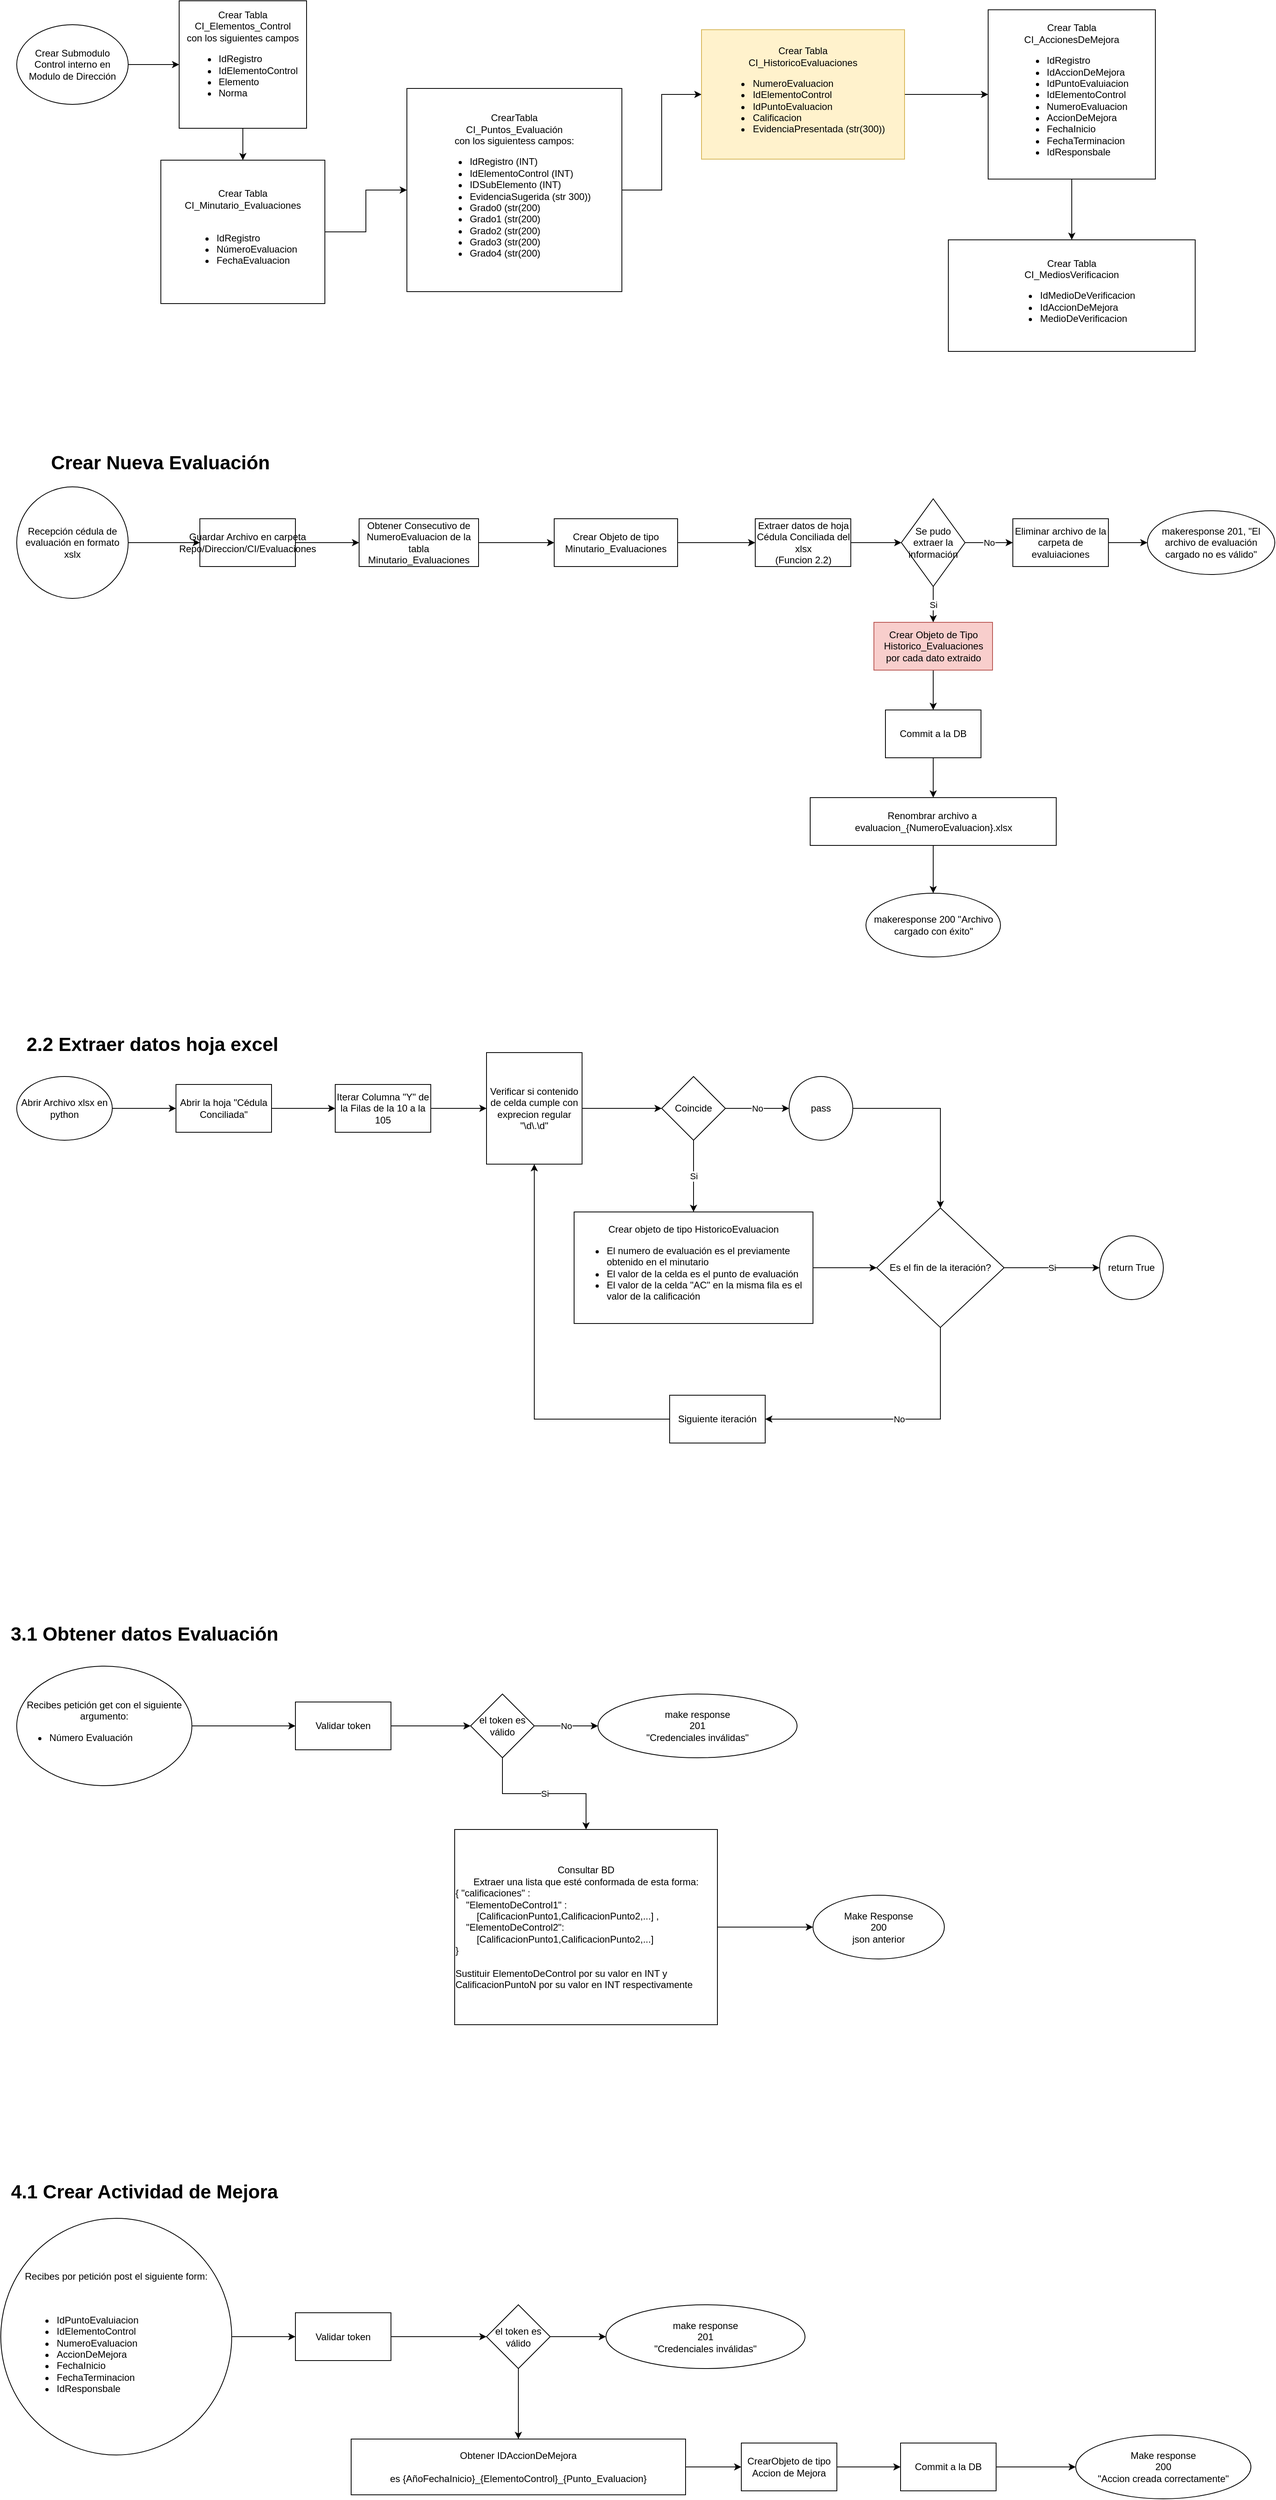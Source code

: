 <mxfile version="21.3.5" type="github">
  <diagram name="Página-1" id="6SQKcYgpfkD2ooMee5yI">
    <mxGraphModel dx="1658" dy="893" grid="1" gridSize="10" guides="1" tooltips="1" connect="1" arrows="1" fold="1" page="1" pageScale="1" pageWidth="827" pageHeight="1169" math="0" shadow="0">
      <root>
        <mxCell id="0" />
        <mxCell id="1" parent="0" />
        <mxCell id="CogGTD0rMsYopm1HXky7-1" value="" style="edgeStyle=orthogonalEdgeStyle;rounded=0;orthogonalLoop=1;jettySize=auto;html=1;" parent="1" source="CogGTD0rMsYopm1HXky7-2" target="CogGTD0rMsYopm1HXky7-4" edge="1">
          <mxGeometry relative="1" as="geometry" />
        </mxCell>
        <mxCell id="CogGTD0rMsYopm1HXky7-2" value="&lt;div&gt;Crear Submodulo&lt;/div&gt;&lt;div&gt;Control interno en Modulo de Dirección&lt;br&gt;&lt;/div&gt;" style="ellipse;whiteSpace=wrap;html=1;" parent="1" vertex="1">
          <mxGeometry x="50" y="130" width="140" height="100" as="geometry" />
        </mxCell>
        <mxCell id="CogGTD0rMsYopm1HXky7-3" value="" style="edgeStyle=orthogonalEdgeStyle;rounded=0;orthogonalLoop=1;jettySize=auto;html=1;" parent="1" source="CogGTD0rMsYopm1HXky7-4" target="CogGTD0rMsYopm1HXky7-22" edge="1">
          <mxGeometry relative="1" as="geometry" />
        </mxCell>
        <mxCell id="CogGTD0rMsYopm1HXky7-4" value="&lt;div&gt;Crear Tabla&lt;/div&gt;&lt;div&gt;CI_Elementos_Control&lt;/div&gt;&lt;div&gt;con los siguientes campos&lt;/div&gt;&lt;div align=&quot;left&quot;&gt;&lt;ul&gt;&lt;li&gt;IdRegistro&lt;/li&gt;&lt;li&gt;IdElementoControl&lt;br&gt;&lt;/li&gt;&lt;li&gt;Elemento&lt;/li&gt;&lt;li&gt;Norma&lt;/li&gt;&lt;/ul&gt;&lt;/div&gt;&lt;div&gt;&lt;br&gt;&lt;/div&gt;" style="whiteSpace=wrap;html=1;" parent="1" vertex="1">
          <mxGeometry x="254" y="100" width="160" height="160" as="geometry" />
        </mxCell>
        <mxCell id="CogGTD0rMsYopm1HXky7-5" value="" style="edgeStyle=orthogonalEdgeStyle;rounded=0;orthogonalLoop=1;jettySize=auto;html=1;" parent="1" source="CogGTD0rMsYopm1HXky7-6" target="CogGTD0rMsYopm1HXky7-8" edge="1">
          <mxGeometry relative="1" as="geometry" />
        </mxCell>
        <mxCell id="CogGTD0rMsYopm1HXky7-6" value="&lt;div&gt;CrearTabla &lt;br&gt;&lt;/div&gt;&lt;div&gt;CI_Puntos_Evaluación&lt;/div&gt;&lt;div&gt;con los siguientess campos:&lt;/div&gt;&lt;div align=&quot;left&quot;&gt;&lt;ul&gt;&lt;li&gt;IdRegistro (INT)&lt;/li&gt;&lt;li&gt;IdElementoControl (INT)&lt;/li&gt;&lt;li&gt;IDSubElemento (INT)&lt;/li&gt;&lt;li&gt;EvidenciaSugerida (str 300))&lt;/li&gt;&lt;li&gt;Grado0 (str(200)&lt;/li&gt;&lt;li&gt;Grado1 (str(200)&lt;/li&gt;&lt;li&gt;Grado2 (str(200)&lt;/li&gt;&lt;li&gt;Grado3 (str(200)&lt;/li&gt;&lt;li&gt;Grado4 (str(200)&lt;/li&gt;&lt;/ul&gt;&lt;/div&gt;" style="whiteSpace=wrap;html=1;" parent="1" vertex="1">
          <mxGeometry x="540" y="210" width="270" height="255" as="geometry" />
        </mxCell>
        <mxCell id="CogGTD0rMsYopm1HXky7-7" value="" style="edgeStyle=orthogonalEdgeStyle;rounded=0;orthogonalLoop=1;jettySize=auto;html=1;" parent="1" source="CogGTD0rMsYopm1HXky7-8" target="CogGTD0rMsYopm1HXky7-10" edge="1">
          <mxGeometry relative="1" as="geometry" />
        </mxCell>
        <mxCell id="CogGTD0rMsYopm1HXky7-8" value="&lt;div&gt;Crear Tabla&lt;/div&gt;&lt;div&gt;CI_HistoricoEvaluaciones&lt;/div&gt;&lt;div align=&quot;left&quot;&gt;&lt;ul&gt;&lt;li&gt;NumeroEvaluacion&lt;/li&gt;&lt;li&gt;IdElementoControl&lt;/li&gt;&lt;li&gt;IdPuntoEvaluacion&lt;/li&gt;&lt;li&gt;Calificacion&lt;/li&gt;&lt;li&gt;EvidenciaPresentada (str(300))&lt;/li&gt;&lt;/ul&gt;&lt;/div&gt;" style="whiteSpace=wrap;html=1;fillColor=#fff2cc;strokeColor=#d6b656;" parent="1" vertex="1">
          <mxGeometry x="910" y="136.25" width="255" height="162.5" as="geometry" />
        </mxCell>
        <mxCell id="CogGTD0rMsYopm1HXky7-9" value="" style="edgeStyle=orthogonalEdgeStyle;rounded=0;orthogonalLoop=1;jettySize=auto;html=1;" parent="1" source="CogGTD0rMsYopm1HXky7-10" target="CogGTD0rMsYopm1HXky7-11" edge="1">
          <mxGeometry relative="1" as="geometry" />
        </mxCell>
        <mxCell id="CogGTD0rMsYopm1HXky7-10" value="&lt;div&gt;Crear Tabla&lt;/div&gt;&lt;div&gt;CI_AccionesDeMejora&lt;/div&gt;&lt;div align=&quot;left&quot;&gt;&lt;ul&gt;&lt;li&gt;IdRegistro&lt;br&gt;&lt;/li&gt;&lt;li&gt;IdAccionDeMejora&lt;br&gt;&lt;/li&gt;&lt;li&gt;IdPuntoEvaluiacion&lt;/li&gt;&lt;li&gt;IdElementoControl&lt;br&gt;&lt;/li&gt;&lt;li&gt;NumeroEvaluacion&lt;/li&gt;&lt;li&gt;AccionDeMejora&lt;/li&gt;&lt;li&gt;FechaInicio&lt;/li&gt;&lt;li&gt;FechaTerminacion&lt;/li&gt;&lt;li&gt;IdResponsbale&lt;/li&gt;&lt;/ul&gt;&lt;/div&gt;" style="whiteSpace=wrap;html=1;" parent="1" vertex="1">
          <mxGeometry x="1270" y="111.25" width="210" height="212.5" as="geometry" />
        </mxCell>
        <mxCell id="CogGTD0rMsYopm1HXky7-11" value="&lt;div&gt;Crear Tabla &lt;br&gt;&lt;/div&gt;&lt;div&gt;CI_MediosVerificacion&lt;/div&gt;&lt;div align=&quot;left&quot;&gt;&lt;ul&gt;&lt;li&gt;IdMedioDeVerificacion&lt;/li&gt;&lt;li&gt;IdAccionDeMejora&lt;/li&gt;&lt;li&gt;MedioDeVerificacion&lt;/li&gt;&lt;/ul&gt;&lt;/div&gt;" style="whiteSpace=wrap;html=1;" parent="1" vertex="1">
          <mxGeometry x="1220" y="400" width="310" height="140" as="geometry" />
        </mxCell>
        <mxCell id="CogGTD0rMsYopm1HXky7-12" value="Crear Nueva Evaluación" style="text;strokeColor=none;fillColor=none;html=1;fontSize=24;fontStyle=1;verticalAlign=middle;align=center;" parent="1" vertex="1">
          <mxGeometry x="50" y="660" width="360" height="40" as="geometry" />
        </mxCell>
        <mxCell id="CogGTD0rMsYopm1HXky7-13" value="" style="edgeStyle=orthogonalEdgeStyle;rounded=0;orthogonalLoop=1;jettySize=auto;html=1;" parent="1" source="CogGTD0rMsYopm1HXky7-14" target="CogGTD0rMsYopm1HXky7-16" edge="1">
          <mxGeometry relative="1" as="geometry" />
        </mxCell>
        <mxCell id="CogGTD0rMsYopm1HXky7-14" value="Recepción cédula de evaluación en formato xslx" style="ellipse;whiteSpace=wrap;html=1;aspect=fixed;" parent="1" vertex="1">
          <mxGeometry x="50" y="710" width="140" height="140" as="geometry" />
        </mxCell>
        <mxCell id="CogGTD0rMsYopm1HXky7-15" value="" style="edgeStyle=orthogonalEdgeStyle;rounded=0;orthogonalLoop=1;jettySize=auto;html=1;" parent="1" source="CogGTD0rMsYopm1HXky7-16" target="CogGTD0rMsYopm1HXky7-18" edge="1">
          <mxGeometry relative="1" as="geometry" />
        </mxCell>
        <mxCell id="CogGTD0rMsYopm1HXky7-16" value="Guardar Archivo en carpeta Repo/Direccion/CI/Evaluaciones " style="whiteSpace=wrap;html=1;" parent="1" vertex="1">
          <mxGeometry x="280" y="750" width="120" height="60" as="geometry" />
        </mxCell>
        <mxCell id="CogGTD0rMsYopm1HXky7-17" value="" style="edgeStyle=orthogonalEdgeStyle;rounded=0;orthogonalLoop=1;jettySize=auto;html=1;" parent="1" source="CogGTD0rMsYopm1HXky7-18" target="CogGTD0rMsYopm1HXky7-20" edge="1">
          <mxGeometry relative="1" as="geometry" />
        </mxCell>
        <mxCell id="CogGTD0rMsYopm1HXky7-18" value="Obtener Consecutivo de NumeroEvaluacion de la tabla Minutario_Evaluaciones" style="whiteSpace=wrap;html=1;" parent="1" vertex="1">
          <mxGeometry x="480" y="750" width="150" height="60" as="geometry" />
        </mxCell>
        <mxCell id="CogGTD0rMsYopm1HXky7-19" value="" style="edgeStyle=orthogonalEdgeStyle;rounded=0;orthogonalLoop=1;jettySize=auto;html=1;" parent="1" source="CogGTD0rMsYopm1HXky7-20" target="CogGTD0rMsYopm1HXky7-24" edge="1">
          <mxGeometry relative="1" as="geometry" />
        </mxCell>
        <mxCell id="CogGTD0rMsYopm1HXky7-20" value="Crear Objeto de tipo Minutario_Evaluaciones" style="whiteSpace=wrap;html=1;" parent="1" vertex="1">
          <mxGeometry x="725" y="750" width="155" height="60" as="geometry" />
        </mxCell>
        <mxCell id="CogGTD0rMsYopm1HXky7-21" value="" style="edgeStyle=orthogonalEdgeStyle;rounded=0;orthogonalLoop=1;jettySize=auto;html=1;" parent="1" source="CogGTD0rMsYopm1HXky7-22" target="CogGTD0rMsYopm1HXky7-6" edge="1">
          <mxGeometry relative="1" as="geometry" />
        </mxCell>
        <mxCell id="CogGTD0rMsYopm1HXky7-22" value="&lt;div&gt;Crear Tabla&lt;/div&gt;&lt;div&gt;CI_Minutario_Evaluaciones&lt;br&gt;&lt;/div&gt;&lt;div&gt;&lt;br&gt;&lt;/div&gt;&lt;div align=&quot;left&quot;&gt;&lt;ul&gt;&lt;li&gt;IdRegistro&lt;/li&gt;&lt;li&gt;NúmeroEvaluacion&lt;/li&gt;&lt;li&gt;FechaEvaluacion&lt;br&gt;&lt;/li&gt;&lt;/ul&gt;&lt;/div&gt;" style="whiteSpace=wrap;html=1;" parent="1" vertex="1">
          <mxGeometry x="231" y="300" width="206" height="180" as="geometry" />
        </mxCell>
        <mxCell id="CogGTD0rMsYopm1HXky7-23" value="" style="edgeStyle=orthogonalEdgeStyle;rounded=0;orthogonalLoop=1;jettySize=auto;html=1;" parent="1" source="CogGTD0rMsYopm1HXky7-24" target="CogGTD0rMsYopm1HXky7-27" edge="1">
          <mxGeometry relative="1" as="geometry" />
        </mxCell>
        <mxCell id="CogGTD0rMsYopm1HXky7-24" value="&lt;div&gt;Extraer datos de hoja Cédula Conciliada del xlsx&lt;/div&gt;&lt;div&gt;(Funcion 2.2)&lt;br&gt;&lt;/div&gt;" style="whiteSpace=wrap;html=1;" parent="1" vertex="1">
          <mxGeometry x="977.5" y="750" width="120" height="60" as="geometry" />
        </mxCell>
        <mxCell id="CogGTD0rMsYopm1HXky7-25" value="Si" style="edgeStyle=orthogonalEdgeStyle;rounded=0;orthogonalLoop=1;jettySize=auto;html=1;" parent="1" source="CogGTD0rMsYopm1HXky7-27" target="CogGTD0rMsYopm1HXky7-29" edge="1">
          <mxGeometry relative="1" as="geometry" />
        </mxCell>
        <mxCell id="CogGTD0rMsYopm1HXky7-26" value="No" style="edgeStyle=orthogonalEdgeStyle;rounded=0;orthogonalLoop=1;jettySize=auto;html=1;" parent="1" source="CogGTD0rMsYopm1HXky7-27" target="CogGTD0rMsYopm1HXky7-34" edge="1">
          <mxGeometry relative="1" as="geometry" />
        </mxCell>
        <mxCell id="CogGTD0rMsYopm1HXky7-27" value="Se pudo extraer la información" style="rhombus;whiteSpace=wrap;html=1;" parent="1" vertex="1">
          <mxGeometry x="1161" y="725" width="80" height="110" as="geometry" />
        </mxCell>
        <mxCell id="CogGTD0rMsYopm1HXky7-28" value="" style="edgeStyle=orthogonalEdgeStyle;rounded=0;orthogonalLoop=1;jettySize=auto;html=1;" parent="1" source="CogGTD0rMsYopm1HXky7-29" target="CogGTD0rMsYopm1HXky7-31" edge="1">
          <mxGeometry relative="1" as="geometry" />
        </mxCell>
        <mxCell id="CogGTD0rMsYopm1HXky7-29" value="&lt;div&gt;Crear Objeto de Tipo Historico_Evaluaciones&lt;/div&gt;&lt;div&gt;por cada dato extraido&lt;br&gt;&lt;/div&gt;" style="whiteSpace=wrap;html=1;fillColor=#f8cecc;strokeColor=#b85450;" parent="1" vertex="1">
          <mxGeometry x="1126.5" y="880" width="149" height="60" as="geometry" />
        </mxCell>
        <mxCell id="CogGTD0rMsYopm1HXky7-30" value="" style="edgeStyle=orthogonalEdgeStyle;rounded=0;orthogonalLoop=1;jettySize=auto;html=1;" parent="1" source="CogGTD0rMsYopm1HXky7-31" target="CogGTD0rMsYopm1HXky7-37" edge="1">
          <mxGeometry relative="1" as="geometry" />
        </mxCell>
        <mxCell id="CogGTD0rMsYopm1HXky7-31" value="Commit a la DB" style="whiteSpace=wrap;html=1;" parent="1" vertex="1">
          <mxGeometry x="1141" y="990" width="120" height="60" as="geometry" />
        </mxCell>
        <mxCell id="CogGTD0rMsYopm1HXky7-32" value="makeresponse 200 &quot;Archivo cargado con éxito&quot;" style="ellipse;whiteSpace=wrap;html=1;" parent="1" vertex="1">
          <mxGeometry x="1116.5" y="1220" width="169" height="80" as="geometry" />
        </mxCell>
        <mxCell id="CogGTD0rMsYopm1HXky7-33" value="" style="edgeStyle=orthogonalEdgeStyle;rounded=0;orthogonalLoop=1;jettySize=auto;html=1;" parent="1" source="CogGTD0rMsYopm1HXky7-34" target="CogGTD0rMsYopm1HXky7-35" edge="1">
          <mxGeometry relative="1" as="geometry" />
        </mxCell>
        <mxCell id="CogGTD0rMsYopm1HXky7-34" value="Eliminar archivo de la carpeta de evaluiaciones" style="whiteSpace=wrap;html=1;" parent="1" vertex="1">
          <mxGeometry x="1301" y="750" width="120" height="60" as="geometry" />
        </mxCell>
        <mxCell id="CogGTD0rMsYopm1HXky7-35" value="makeresponse 201, &quot;El archivo de evaluación cargado no es válido&quot;" style="ellipse;whiteSpace=wrap;html=1;" parent="1" vertex="1">
          <mxGeometry x="1470" y="740" width="160" height="80" as="geometry" />
        </mxCell>
        <mxCell id="CogGTD0rMsYopm1HXky7-36" value="" style="edgeStyle=orthogonalEdgeStyle;rounded=0;orthogonalLoop=1;jettySize=auto;html=1;" parent="1" source="CogGTD0rMsYopm1HXky7-37" target="CogGTD0rMsYopm1HXky7-32" edge="1">
          <mxGeometry relative="1" as="geometry" />
        </mxCell>
        <mxCell id="CogGTD0rMsYopm1HXky7-37" value="Renombrar archivo a&amp;nbsp; evaluacion_{NumeroEvaluacion}.xlsx" style="whiteSpace=wrap;html=1;" parent="1" vertex="1">
          <mxGeometry x="1046.5" y="1100" width="309" height="60" as="geometry" />
        </mxCell>
        <mxCell id="CogGTD0rMsYopm1HXky7-38" value="2.2 Extraer datos hoja excel " style="text;strokeColor=none;fillColor=none;html=1;fontSize=24;fontStyle=1;verticalAlign=middle;align=center;" parent="1" vertex="1">
          <mxGeometry x="40" y="1390" width="360" height="40" as="geometry" />
        </mxCell>
        <mxCell id="CogGTD0rMsYopm1HXky7-39" value="" style="edgeStyle=orthogonalEdgeStyle;rounded=0;orthogonalLoop=1;jettySize=auto;html=1;" parent="1" source="CogGTD0rMsYopm1HXky7-40" target="CogGTD0rMsYopm1HXky7-42" edge="1">
          <mxGeometry relative="1" as="geometry" />
        </mxCell>
        <mxCell id="CogGTD0rMsYopm1HXky7-40" value="Abrir Archivo xlsx en python" style="ellipse;whiteSpace=wrap;html=1;" parent="1" vertex="1">
          <mxGeometry x="50" y="1450" width="120" height="80" as="geometry" />
        </mxCell>
        <mxCell id="CogGTD0rMsYopm1HXky7-41" value="" style="edgeStyle=orthogonalEdgeStyle;rounded=0;orthogonalLoop=1;jettySize=auto;html=1;" parent="1" source="CogGTD0rMsYopm1HXky7-42" target="CogGTD0rMsYopm1HXky7-44" edge="1">
          <mxGeometry relative="1" as="geometry" />
        </mxCell>
        <mxCell id="CogGTD0rMsYopm1HXky7-42" value="Abrir la hoja &quot;Cédula Conciliada&quot;" style="whiteSpace=wrap;html=1;" parent="1" vertex="1">
          <mxGeometry x="250" y="1460" width="120" height="60" as="geometry" />
        </mxCell>
        <mxCell id="CogGTD0rMsYopm1HXky7-43" value="" style="edgeStyle=orthogonalEdgeStyle;rounded=0;orthogonalLoop=1;jettySize=auto;html=1;" parent="1" source="CogGTD0rMsYopm1HXky7-44" target="CogGTD0rMsYopm1HXky7-46" edge="1">
          <mxGeometry relative="1" as="geometry" />
        </mxCell>
        <mxCell id="CogGTD0rMsYopm1HXky7-44" value="Iterar Columna &quot;Y&quot; de la Filas de la 10 a la 105 " style="whiteSpace=wrap;html=1;" parent="1" vertex="1">
          <mxGeometry x="450" y="1460" width="120" height="60" as="geometry" />
        </mxCell>
        <mxCell id="CogGTD0rMsYopm1HXky7-45" value="" style="edgeStyle=orthogonalEdgeStyle;rounded=0;orthogonalLoop=1;jettySize=auto;html=1;" parent="1" source="CogGTD0rMsYopm1HXky7-46" target="CogGTD0rMsYopm1HXky7-49" edge="1">
          <mxGeometry relative="1" as="geometry" />
        </mxCell>
        <mxCell id="CogGTD0rMsYopm1HXky7-46" value="Verificar si contenido de celda cumple con exprecion regular &quot;\d\.\d&quot;" style="whiteSpace=wrap;html=1;" parent="1" vertex="1">
          <mxGeometry x="640" y="1420" width="120" height="140" as="geometry" />
        </mxCell>
        <mxCell id="CogGTD0rMsYopm1HXky7-47" value="No" style="edgeStyle=orthogonalEdgeStyle;rounded=0;orthogonalLoop=1;jettySize=auto;html=1;" parent="1" source="CogGTD0rMsYopm1HXky7-49" target="CogGTD0rMsYopm1HXky7-51" edge="1">
          <mxGeometry relative="1" as="geometry" />
        </mxCell>
        <mxCell id="CogGTD0rMsYopm1HXky7-48" value="Si" style="edgeStyle=orthogonalEdgeStyle;rounded=0;orthogonalLoop=1;jettySize=auto;html=1;" parent="1" source="CogGTD0rMsYopm1HXky7-49" target="CogGTD0rMsYopm1HXky7-53" edge="1">
          <mxGeometry relative="1" as="geometry" />
        </mxCell>
        <mxCell id="CogGTD0rMsYopm1HXky7-49" value="Coincide" style="rhombus;whiteSpace=wrap;html=1;" parent="1" vertex="1">
          <mxGeometry x="860" y="1450" width="80" height="80" as="geometry" />
        </mxCell>
        <mxCell id="CogGTD0rMsYopm1HXky7-50" value="" style="edgeStyle=orthogonalEdgeStyle;rounded=0;orthogonalLoop=1;jettySize=auto;html=1;" parent="1" source="CogGTD0rMsYopm1HXky7-51" target="CogGTD0rMsYopm1HXky7-56" edge="1">
          <mxGeometry relative="1" as="geometry" />
        </mxCell>
        <mxCell id="CogGTD0rMsYopm1HXky7-51" value="pass" style="ellipse;whiteSpace=wrap;html=1;" parent="1" vertex="1">
          <mxGeometry x="1020" y="1450" width="80" height="80" as="geometry" />
        </mxCell>
        <mxCell id="CogGTD0rMsYopm1HXky7-52" value="" style="edgeStyle=orthogonalEdgeStyle;rounded=0;orthogonalLoop=1;jettySize=auto;html=1;" parent="1" source="CogGTD0rMsYopm1HXky7-53" target="CogGTD0rMsYopm1HXky7-56" edge="1">
          <mxGeometry relative="1" as="geometry" />
        </mxCell>
        <mxCell id="CogGTD0rMsYopm1HXky7-53" value="&lt;div&gt;Crear objeto de tipo HistoricoEvaluacion&lt;/div&gt;&lt;div align=&quot;left&quot;&gt;&lt;ul&gt;&lt;li&gt;El numero de evaluación es el previamente obtenido en el minutario&lt;br&gt;&lt;/li&gt;&lt;li&gt;El valor de la celda es el punto de evaluación&lt;/li&gt;&lt;li&gt;El valor de la celda &quot;AC&quot; en la misma fila es el valor de la calificación&lt;br&gt;&lt;/li&gt;&lt;/ul&gt;&lt;/div&gt;" style="whiteSpace=wrap;html=1;" parent="1" vertex="1">
          <mxGeometry x="750" y="1620" width="300" height="140" as="geometry" />
        </mxCell>
        <mxCell id="CogGTD0rMsYopm1HXky7-54" value="No" style="edgeStyle=orthogonalEdgeStyle;rounded=0;orthogonalLoop=1;jettySize=auto;html=1;" parent="1" source="CogGTD0rMsYopm1HXky7-56" target="CogGTD0rMsYopm1HXky7-58" edge="1">
          <mxGeometry relative="1" as="geometry">
            <Array as="points">
              <mxPoint x="1210" y="1880" />
            </Array>
          </mxGeometry>
        </mxCell>
        <mxCell id="CogGTD0rMsYopm1HXky7-55" value="Si" style="edgeStyle=orthogonalEdgeStyle;rounded=0;orthogonalLoop=1;jettySize=auto;html=1;" parent="1" source="CogGTD0rMsYopm1HXky7-56" target="CogGTD0rMsYopm1HXky7-59" edge="1">
          <mxGeometry relative="1" as="geometry" />
        </mxCell>
        <mxCell id="CogGTD0rMsYopm1HXky7-56" value="Es el fin de la iteración?" style="rhombus;whiteSpace=wrap;html=1;" parent="1" vertex="1">
          <mxGeometry x="1130" y="1615" width="160" height="150" as="geometry" />
        </mxCell>
        <mxCell id="CogGTD0rMsYopm1HXky7-57" value="" style="edgeStyle=orthogonalEdgeStyle;rounded=0;orthogonalLoop=1;jettySize=auto;html=1;entryX=0.5;entryY=1;entryDx=0;entryDy=0;" parent="1" source="CogGTD0rMsYopm1HXky7-58" target="CogGTD0rMsYopm1HXky7-46" edge="1">
          <mxGeometry relative="1" as="geometry">
            <mxPoint x="760" y="1880" as="targetPoint" />
          </mxGeometry>
        </mxCell>
        <mxCell id="CogGTD0rMsYopm1HXky7-58" value="Siguiente iteración" style="whiteSpace=wrap;html=1;" parent="1" vertex="1">
          <mxGeometry x="870" y="1850" width="120" height="60" as="geometry" />
        </mxCell>
        <mxCell id="CogGTD0rMsYopm1HXky7-59" value="return True" style="ellipse;whiteSpace=wrap;html=1;" parent="1" vertex="1">
          <mxGeometry x="1410" y="1650" width="80" height="80" as="geometry" />
        </mxCell>
        <mxCell id="4L3UgOWhkmuFmu04G8Wa-3" value="" style="edgeStyle=orthogonalEdgeStyle;rounded=0;orthogonalLoop=1;jettySize=auto;html=1;" edge="1" parent="1" source="4L3UgOWhkmuFmu04G8Wa-1" target="4L3UgOWhkmuFmu04G8Wa-2">
          <mxGeometry relative="1" as="geometry" />
        </mxCell>
        <mxCell id="4L3UgOWhkmuFmu04G8Wa-1" value="&lt;div&gt;Recibes petición get con el siguiente argumento:&lt;/div&gt;&lt;div align=&quot;left&quot;&gt;&lt;ul&gt;&lt;li&gt;Número Evaluación&lt;br&gt;&lt;/li&gt;&lt;/ul&gt;&lt;/div&gt;" style="ellipse;whiteSpace=wrap;html=1;" vertex="1" parent="1">
          <mxGeometry x="50" y="2190" width="220" height="150" as="geometry" />
        </mxCell>
        <mxCell id="4L3UgOWhkmuFmu04G8Wa-7" value="" style="edgeStyle=orthogonalEdgeStyle;rounded=0;orthogonalLoop=1;jettySize=auto;html=1;" edge="1" parent="1" source="4L3UgOWhkmuFmu04G8Wa-2" target="4L3UgOWhkmuFmu04G8Wa-6">
          <mxGeometry relative="1" as="geometry" />
        </mxCell>
        <mxCell id="4L3UgOWhkmuFmu04G8Wa-2" value="Validar token" style="whiteSpace=wrap;html=1;" vertex="1" parent="1">
          <mxGeometry x="400" y="2235" width="120" height="60" as="geometry" />
        </mxCell>
        <mxCell id="4L3UgOWhkmuFmu04G8Wa-11" value="No" style="edgeStyle=orthogonalEdgeStyle;rounded=0;orthogonalLoop=1;jettySize=auto;html=1;" edge="1" parent="1" source="4L3UgOWhkmuFmu04G8Wa-6" target="4L3UgOWhkmuFmu04G8Wa-10">
          <mxGeometry relative="1" as="geometry" />
        </mxCell>
        <mxCell id="4L3UgOWhkmuFmu04G8Wa-13" value="Si" style="edgeStyle=orthogonalEdgeStyle;rounded=0;orthogonalLoop=1;jettySize=auto;html=1;" edge="1" parent="1" source="4L3UgOWhkmuFmu04G8Wa-6" target="4L3UgOWhkmuFmu04G8Wa-12">
          <mxGeometry relative="1" as="geometry" />
        </mxCell>
        <mxCell id="4L3UgOWhkmuFmu04G8Wa-6" value="el token es válido" style="rhombus;whiteSpace=wrap;html=1;" vertex="1" parent="1">
          <mxGeometry x="620" y="2225" width="80" height="80" as="geometry" />
        </mxCell>
        <mxCell id="4L3UgOWhkmuFmu04G8Wa-10" value="&lt;div&gt;make response &lt;br&gt;&lt;/div&gt;&lt;div&gt;201&lt;/div&gt;&lt;div&gt;&quot;Credenciales inválidas&quot;&lt;br&gt;&lt;/div&gt;" style="ellipse;whiteSpace=wrap;html=1;" vertex="1" parent="1">
          <mxGeometry x="780" y="2225" width="250" height="80" as="geometry" />
        </mxCell>
        <mxCell id="4L3UgOWhkmuFmu04G8Wa-17" value="" style="edgeStyle=orthogonalEdgeStyle;rounded=0;orthogonalLoop=1;jettySize=auto;html=1;" edge="1" parent="1" source="4L3UgOWhkmuFmu04G8Wa-12" target="4L3UgOWhkmuFmu04G8Wa-16">
          <mxGeometry relative="1" as="geometry" />
        </mxCell>
        <mxCell id="4L3UgOWhkmuFmu04G8Wa-12" value="&lt;div&gt;Consultar BD&lt;/div&gt;&lt;div&gt;Extraer una lista que esté conformada de esta forma:&lt;/div&gt;&lt;div align=&quot;left&quot;&gt;{ &quot;calificaciones&quot; : &lt;br&gt;&lt;/div&gt;&lt;div align=&quot;left&quot;&gt;&lt;span style=&quot;&quot;&gt;&lt;span style=&quot;white-space: pre;&quot;&gt;&amp;nbsp;&amp;nbsp;&amp;nbsp;&amp;nbsp;&lt;/span&gt;&lt;/span&gt;&quot;ElementoDeControl1&quot; : &lt;span style=&quot;&quot;&gt;&lt;span style=&quot;white-space: pre;&quot;&gt;&amp;nbsp;&amp;nbsp;&amp;nbsp;&amp;nbsp;&lt;/span&gt;&lt;/span&gt;&lt;span style=&quot;&quot;&gt;&lt;span style=&quot;white-space: pre;&quot;&gt;&amp;nbsp;&amp;nbsp;&amp;nbsp;&amp;nbsp;&lt;/span&gt;&lt;/span&gt;[CalificacionPunto1,CalificacionPunto2,...] ,&lt;/div&gt;&lt;div align=&quot;left&quot;&gt;&lt;span style=&quot;&quot;&gt;&lt;span style=&quot;white-space: pre;&quot;&gt;&amp;nbsp;&amp;nbsp;&amp;nbsp;&amp;nbsp;&lt;/span&gt;&lt;/span&gt;&quot;ElementoDeControl2&quot;:&lt;/div&gt;&lt;div align=&quot;left&quot;&gt;&lt;span style=&quot;&quot;&gt;&lt;span style=&quot;white-space: pre;&quot;&gt;&amp;nbsp;&amp;nbsp;&amp;nbsp;&amp;nbsp;&lt;/span&gt;&lt;/span&gt;&lt;span style=&quot;&quot;&gt;&lt;span style=&quot;white-space: pre;&quot;&gt;&amp;nbsp;&amp;nbsp;&amp;nbsp;&amp;nbsp;&lt;/span&gt;&lt;/span&gt;[CalificacionPunto1,CalificacionPunto2,...] &lt;br&gt;&lt;/div&gt;&lt;div align=&quot;left&quot;&gt;}&lt;/div&gt;&lt;div align=&quot;left&quot;&gt;&lt;br&gt;&lt;/div&gt;&lt;div align=&quot;left&quot;&gt;Sustituir ElementoDeControl por su valor en INT y CalificacionPuntoN por su valor en INT respectivamente&lt;br&gt;&lt;/div&gt;" style="whiteSpace=wrap;html=1;" vertex="1" parent="1">
          <mxGeometry x="600" y="2395" width="330" height="245" as="geometry" />
        </mxCell>
        <mxCell id="4L3UgOWhkmuFmu04G8Wa-16" value="&lt;div&gt;Make Response&lt;/div&gt;&lt;div&gt;200&lt;/div&gt;&lt;div&gt;json anterior&lt;br&gt;&lt;/div&gt;" style="ellipse;whiteSpace=wrap;html=1;" vertex="1" parent="1">
          <mxGeometry x="1050" y="2477.5" width="165" height="80" as="geometry" />
        </mxCell>
        <mxCell id="4L3UgOWhkmuFmu04G8Wa-18" value="3.1 Obtener datos Evaluación " style="text;strokeColor=none;fillColor=none;html=1;fontSize=24;fontStyle=1;verticalAlign=middle;align=center;" vertex="1" parent="1">
          <mxGeometry x="30" y="2130" width="360" height="40" as="geometry" />
        </mxCell>
        <mxCell id="4L3UgOWhkmuFmu04G8Wa-19" value="4.1 Crear Actividad de Mejora" style="text;strokeColor=none;fillColor=none;html=1;fontSize=24;fontStyle=1;verticalAlign=middle;align=center;" vertex="1" parent="1">
          <mxGeometry x="30" y="2830" width="360" height="40" as="geometry" />
        </mxCell>
        <mxCell id="4L3UgOWhkmuFmu04G8Wa-30" value="" style="edgeStyle=orthogonalEdgeStyle;rounded=0;orthogonalLoop=1;jettySize=auto;html=1;" edge="1" parent="1" source="4L3UgOWhkmuFmu04G8Wa-20" target="4L3UgOWhkmuFmu04G8Wa-26">
          <mxGeometry relative="1" as="geometry" />
        </mxCell>
        <mxCell id="4L3UgOWhkmuFmu04G8Wa-20" value="&lt;div&gt;Recibes por petición post el siguiente form:&lt;/div&gt;&lt;div&gt;&lt;br&gt;&lt;/div&gt;&lt;div&gt;&lt;div align=&quot;left&quot;&gt;&lt;br&gt;&lt;ul&gt;&lt;li&gt;IdPuntoEvaluiacion&lt;/li&gt;&lt;li&gt;IdElementoControl&lt;br&gt;&lt;/li&gt;&lt;li&gt;NumeroEvaluacion&lt;/li&gt;&lt;li&gt;AccionDeMejora&lt;/li&gt;&lt;li&gt;FechaInicio&lt;/li&gt;&lt;li&gt;FechaTerminacion&lt;/li&gt;&lt;li&gt;IdResponsbale&lt;/li&gt;&lt;/ul&gt;&lt;/div&gt;&lt;/div&gt;" style="ellipse;whiteSpace=wrap;html=1;" vertex="1" parent="1">
          <mxGeometry x="30" y="2883" width="290" height="297" as="geometry" />
        </mxCell>
        <mxCell id="4L3UgOWhkmuFmu04G8Wa-25" value="" style="edgeStyle=orthogonalEdgeStyle;rounded=0;orthogonalLoop=1;jettySize=auto;html=1;" edge="1" parent="1" source="4L3UgOWhkmuFmu04G8Wa-26" target="4L3UgOWhkmuFmu04G8Wa-29">
          <mxGeometry relative="1" as="geometry" />
        </mxCell>
        <mxCell id="4L3UgOWhkmuFmu04G8Wa-26" value="Validar token" style="whiteSpace=wrap;html=1;" vertex="1" parent="1">
          <mxGeometry x="400" y="3001.5" width="120" height="60" as="geometry" />
        </mxCell>
        <mxCell id="4L3UgOWhkmuFmu04G8Wa-35" value="" style="edgeStyle=orthogonalEdgeStyle;rounded=0;orthogonalLoop=1;jettySize=auto;html=1;" edge="1" parent="1" source="4L3UgOWhkmuFmu04G8Wa-29" target="4L3UgOWhkmuFmu04G8Wa-33">
          <mxGeometry relative="1" as="geometry" />
        </mxCell>
        <mxCell id="4L3UgOWhkmuFmu04G8Wa-37" value="" style="edgeStyle=orthogonalEdgeStyle;rounded=0;orthogonalLoop=1;jettySize=auto;html=1;" edge="1" parent="1" source="4L3UgOWhkmuFmu04G8Wa-29" target="4L3UgOWhkmuFmu04G8Wa-36">
          <mxGeometry relative="1" as="geometry" />
        </mxCell>
        <mxCell id="4L3UgOWhkmuFmu04G8Wa-29" value="el token es válido" style="rhombus;whiteSpace=wrap;html=1;" vertex="1" parent="1">
          <mxGeometry x="640" y="2991.5" width="80" height="80" as="geometry" />
        </mxCell>
        <mxCell id="4L3UgOWhkmuFmu04G8Wa-33" value="&lt;div&gt;make response &lt;br&gt;&lt;/div&gt;&lt;div&gt;201&lt;/div&gt;&lt;div&gt;&quot;Credenciales inválidas&quot;&lt;br&gt;&lt;/div&gt;" style="ellipse;whiteSpace=wrap;html=1;" vertex="1" parent="1">
          <mxGeometry x="790" y="2991.5" width="250" height="80" as="geometry" />
        </mxCell>
        <mxCell id="4L3UgOWhkmuFmu04G8Wa-39" value="" style="edgeStyle=orthogonalEdgeStyle;rounded=0;orthogonalLoop=1;jettySize=auto;html=1;" edge="1" parent="1" source="4L3UgOWhkmuFmu04G8Wa-36" target="4L3UgOWhkmuFmu04G8Wa-38">
          <mxGeometry relative="1" as="geometry" />
        </mxCell>
        <mxCell id="4L3UgOWhkmuFmu04G8Wa-36" value="&lt;div&gt;Obtener IDAccionDeMejora&lt;/div&gt;&lt;div&gt;&lt;br&gt;&lt;/div&gt;&lt;div&gt;es {AñoFechaInicio}_{ElementoControl}_{Punto_Evaluacion}&lt;br&gt;&lt;/div&gt;" style="whiteSpace=wrap;html=1;" vertex="1" parent="1">
          <mxGeometry x="470" y="3160" width="420" height="70" as="geometry" />
        </mxCell>
        <mxCell id="4L3UgOWhkmuFmu04G8Wa-41" value="" style="edgeStyle=orthogonalEdgeStyle;rounded=0;orthogonalLoop=1;jettySize=auto;html=1;" edge="1" parent="1" source="4L3UgOWhkmuFmu04G8Wa-38" target="4L3UgOWhkmuFmu04G8Wa-40">
          <mxGeometry relative="1" as="geometry" />
        </mxCell>
        <mxCell id="4L3UgOWhkmuFmu04G8Wa-38" value="CrearObjeto de tipo Accion de Mejora" style="whiteSpace=wrap;html=1;" vertex="1" parent="1">
          <mxGeometry x="960" y="3165" width="120" height="60" as="geometry" />
        </mxCell>
        <mxCell id="4L3UgOWhkmuFmu04G8Wa-43" value="" style="edgeStyle=orthogonalEdgeStyle;rounded=0;orthogonalLoop=1;jettySize=auto;html=1;" edge="1" parent="1" source="4L3UgOWhkmuFmu04G8Wa-40" target="4L3UgOWhkmuFmu04G8Wa-42">
          <mxGeometry relative="1" as="geometry" />
        </mxCell>
        <mxCell id="4L3UgOWhkmuFmu04G8Wa-40" value="Commit a la DB" style="whiteSpace=wrap;html=1;" vertex="1" parent="1">
          <mxGeometry x="1160" y="3165" width="120" height="60" as="geometry" />
        </mxCell>
        <mxCell id="4L3UgOWhkmuFmu04G8Wa-42" value="&lt;div&gt;Make response&lt;/div&gt;&lt;div&gt;200&lt;/div&gt;&lt;div&gt;&quot;Accion creada correctamente&quot;&lt;br&gt;&lt;/div&gt;" style="ellipse;whiteSpace=wrap;html=1;" vertex="1" parent="1">
          <mxGeometry x="1380" y="3155" width="220" height="80" as="geometry" />
        </mxCell>
      </root>
    </mxGraphModel>
  </diagram>
</mxfile>
